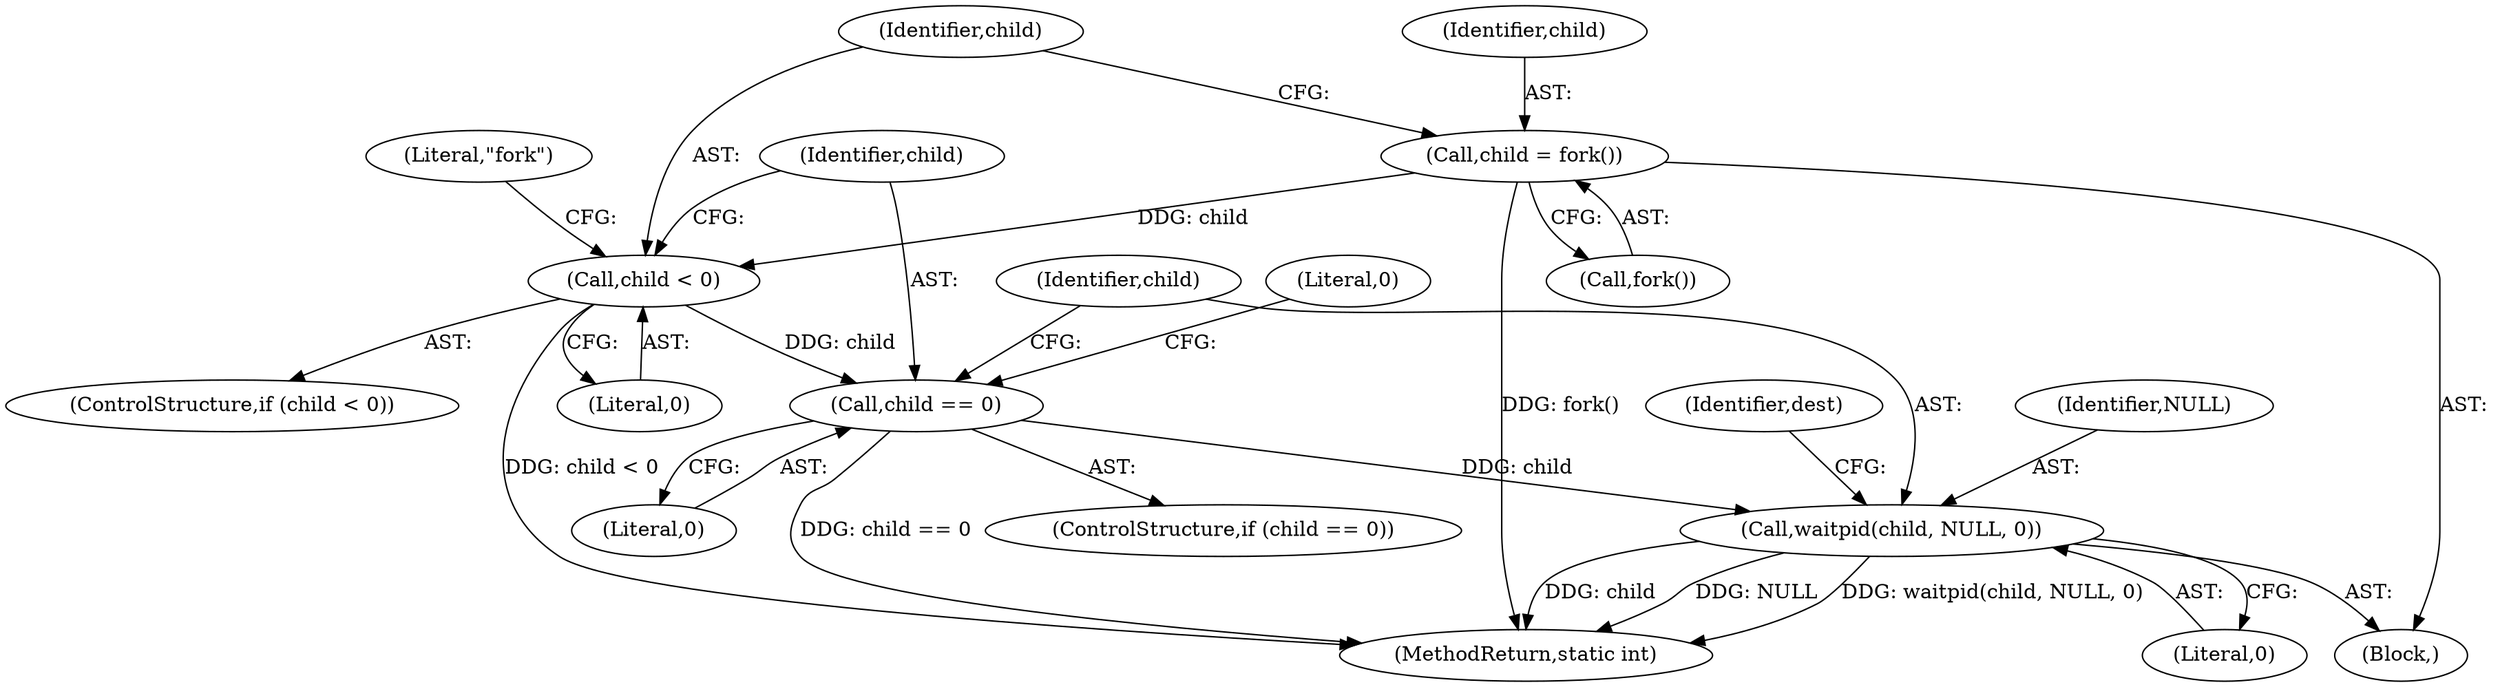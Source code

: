 digraph "1_firejail_903fd8a0789ca3cc3c21d84cd0282481515592ef_2@del" {
"1000171" [label="(Call,child == 0)"];
"1000165" [label="(Call,child < 0)"];
"1000161" [label="(Call,child = fork())"];
"1000195" [label="(Call,waitpid(child, NULL, 0))"];
"1000169" [label="(Literal,\"fork\")"];
"1000197" [label="(Identifier,NULL)"];
"1000202" [label="(Identifier,dest)"];
"1000198" [label="(Literal,0)"];
"1000170" [label="(ControlStructure,if (child == 0))"];
"1000164" [label="(ControlStructure,if (child < 0))"];
"1000167" [label="(Literal,0)"];
"1000222" [label="(MethodReturn,static int)"];
"1000163" [label="(Call,fork())"];
"1000165" [label="(Call,child < 0)"];
"1000195" [label="(Call,waitpid(child, NULL, 0))"];
"1000171" [label="(Call,child == 0)"];
"1000176" [label="(Literal,0)"];
"1000166" [label="(Identifier,child)"];
"1000150" [label="(Block,)"];
"1000196" [label="(Identifier,child)"];
"1000173" [label="(Literal,0)"];
"1000172" [label="(Identifier,child)"];
"1000162" [label="(Identifier,child)"];
"1000161" [label="(Call,child = fork())"];
"1000171" -> "1000170"  [label="AST: "];
"1000171" -> "1000173"  [label="CFG: "];
"1000172" -> "1000171"  [label="AST: "];
"1000173" -> "1000171"  [label="AST: "];
"1000176" -> "1000171"  [label="CFG: "];
"1000196" -> "1000171"  [label="CFG: "];
"1000171" -> "1000222"  [label="DDG: child == 0"];
"1000165" -> "1000171"  [label="DDG: child"];
"1000171" -> "1000195"  [label="DDG: child"];
"1000165" -> "1000164"  [label="AST: "];
"1000165" -> "1000167"  [label="CFG: "];
"1000166" -> "1000165"  [label="AST: "];
"1000167" -> "1000165"  [label="AST: "];
"1000169" -> "1000165"  [label="CFG: "];
"1000172" -> "1000165"  [label="CFG: "];
"1000165" -> "1000222"  [label="DDG: child < 0"];
"1000161" -> "1000165"  [label="DDG: child"];
"1000161" -> "1000150"  [label="AST: "];
"1000161" -> "1000163"  [label="CFG: "];
"1000162" -> "1000161"  [label="AST: "];
"1000163" -> "1000161"  [label="AST: "];
"1000166" -> "1000161"  [label="CFG: "];
"1000161" -> "1000222"  [label="DDG: fork()"];
"1000195" -> "1000150"  [label="AST: "];
"1000195" -> "1000198"  [label="CFG: "];
"1000196" -> "1000195"  [label="AST: "];
"1000197" -> "1000195"  [label="AST: "];
"1000198" -> "1000195"  [label="AST: "];
"1000202" -> "1000195"  [label="CFG: "];
"1000195" -> "1000222"  [label="DDG: NULL"];
"1000195" -> "1000222"  [label="DDG: waitpid(child, NULL, 0)"];
"1000195" -> "1000222"  [label="DDG: child"];
}
